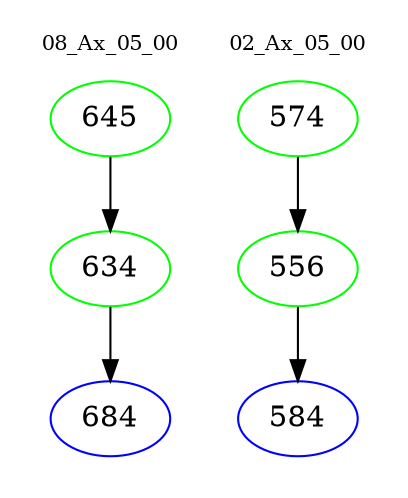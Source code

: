 digraph{
subgraph cluster_0 {
color = white
label = "08_Ax_05_00";
fontsize=10;
T0_645 [label="645", color="green"]
T0_645 -> T0_634 [color="black"]
T0_634 [label="634", color="green"]
T0_634 -> T0_684 [color="black"]
T0_684 [label="684", color="blue"]
}
subgraph cluster_1 {
color = white
label = "02_Ax_05_00";
fontsize=10;
T1_574 [label="574", color="green"]
T1_574 -> T1_556 [color="black"]
T1_556 [label="556", color="green"]
T1_556 -> T1_584 [color="black"]
T1_584 [label="584", color="blue"]
}
}

